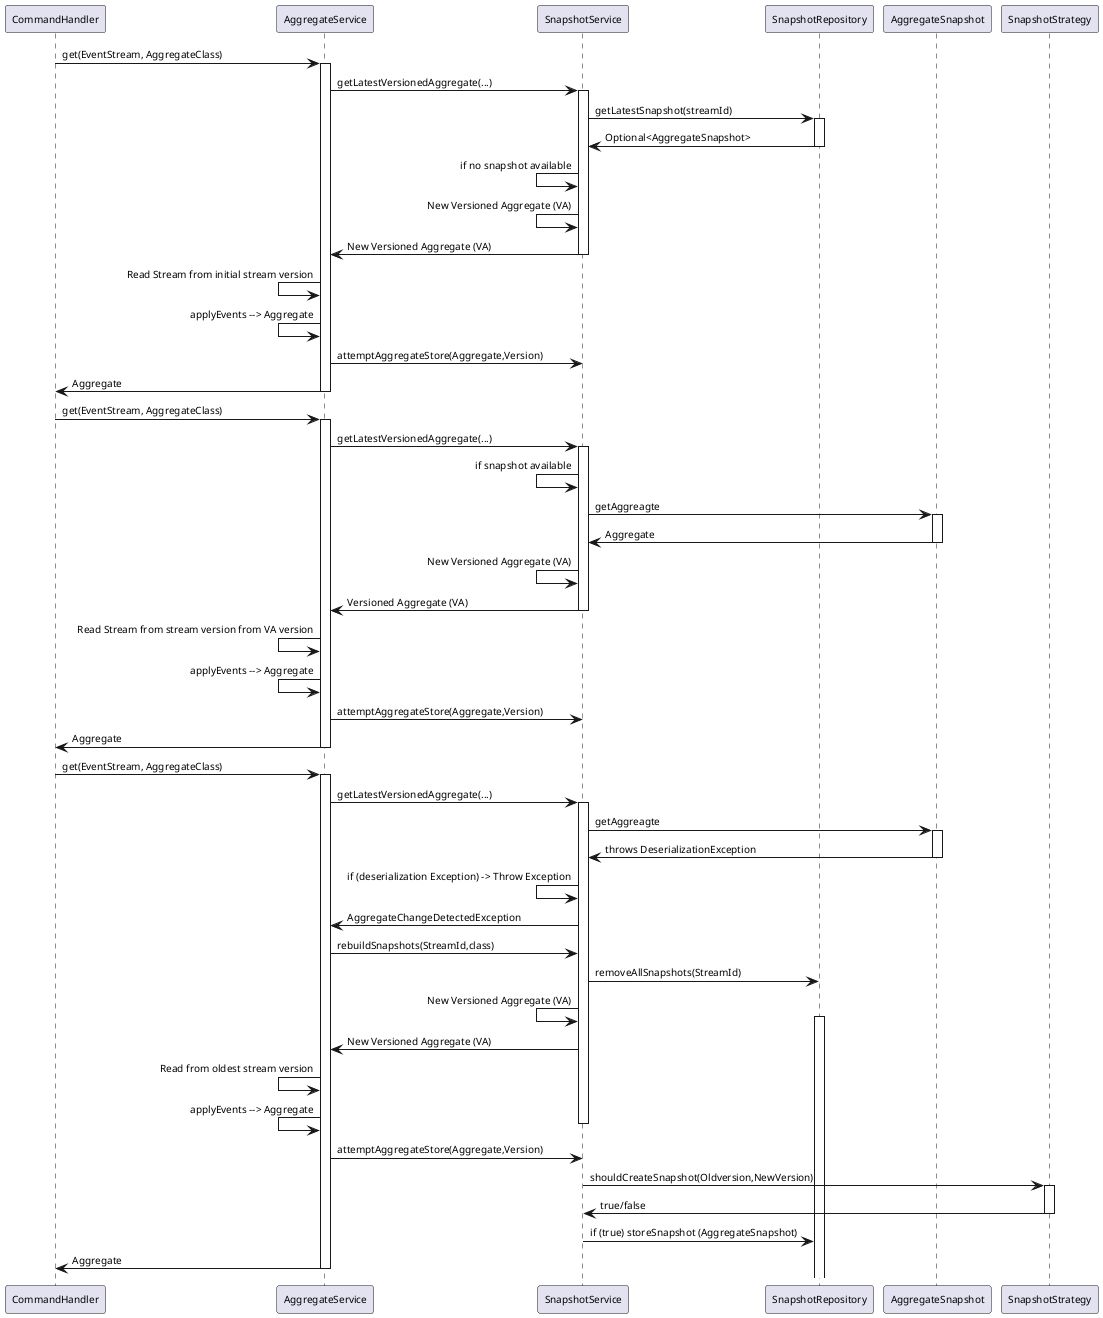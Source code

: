 @startuml
skinparam backgroundColor white
skinparam defaultFontName Arial
skinparam defaultFontsize 10

participant "CommandHandler" as CommandHandler
participant "AggregateService" as AggregateService
participant "SnapshotService" as SnapshotService
participant "SnapshotRepository" as SnapshotRepository
participant "AggregateSnapshot" as AggregateSnapshot
participant "SnapshotStrategy" as SnapshotStrategy

CommandHandler -> AggregateService: get(EventStream, AggregateClass)
activate AggregateService
AggregateService -> SnapshotService: getLatestVersionedAggregate(...)
activate SnapshotService
SnapshotService -> SnapshotRepository: getLatestSnapshot(streamId)
activate SnapshotRepository
SnapshotService <-  SnapshotRepository: Optional<AggregateSnapshot>
deactivate SnapshotRepository
SnapshotService <-  SnapshotService: if no snapshot available
SnapshotService <-  SnapshotService:  New Versioned Aggregate (VA)
AggregateService <-  SnapshotService:  New Versioned Aggregate (VA)
deactivate SnapshotService
AggregateService <-  AggregateService: Read Stream from initial stream version
AggregateService <-  AggregateService: applyEvents --> Aggregate
AggregateService -> SnapshotService: attemptAggregateStore(Aggregate,Version)
CommandHandler <-  AggregateService: Aggregate
deactivate AggregateService

CommandHandler -> AggregateService: get(EventStream, AggregateClass)
activate AggregateService
AggregateService -> SnapshotService: getLatestVersionedAggregate(...)

activate SnapshotService
SnapshotService <-  SnapshotService: if snapshot available
SnapshotService ->  AggregateSnapshot: getAggreagte
activate AggregateSnapshot
SnapshotService <-  AggregateSnapshot: Aggregate
deactivate AggregateSnapshot
SnapshotService <-  SnapshotService:  New Versioned Aggregate (VA)
AggregateService <-  SnapshotService: Versioned Aggregate (VA)
deactivate SnapshotService
AggregateService <-  AggregateService: Read Stream from stream version from VA version
AggregateService <-  AggregateService: applyEvents --> Aggregate
AggregateService -> SnapshotService: attemptAggregateStore(Aggregate,Version)
CommandHandler <-  AggregateService: Aggregate
deactivate AggregateService

CommandHandler -> AggregateService: get(EventStream, AggregateClass)
activate AggregateService
AggregateService -> SnapshotService: getLatestVersionedAggregate(...)
activate SnapshotService
SnapshotService ->  AggregateSnapshot: getAggreagte
activate AggregateSnapshot
SnapshotService <-  AggregateSnapshot: throws DeserializationException
deactivate AggregateSnapshot
SnapshotService <-  SnapshotService: if (deserialization Exception) -> Throw Exception
AggregateService <-  SnapshotService: AggregateChangeDetectedException
AggregateService -> SnapshotService: rebuildSnapshots(StreamId,class)
SnapshotService -> SnapshotRepository: removeAllSnapshots(StreamId)
SnapshotService <-  SnapshotService:  New Versioned Aggregate (VA)
activate SnapshotRepository
deactivate SnapshotRepository

AggregateService <- SnapshotService: New Versioned Aggregate (VA)
AggregateService <-  AggregateService: Read from oldest stream version
AggregateService <-  AggregateService: applyEvents --> Aggregate
deactivate SnapshotService

AggregateService -> SnapshotService: attemptAggregateStore(Aggregate,Version)
SnapshotService -> SnapshotStrategy: shouldCreateSnapshot(Oldversion,NewVersion)
activate SnapshotStrategy
SnapshotService <- SnapshotStrategy: true/false
deactivate SnapshotStrategy
SnapshotService ->  SnapshotRepository: if (true) storeSnapshot (AggregateSnapshot)
CommandHandler <-  AggregateService: Aggregate
deactivate AggregateService
@enduml